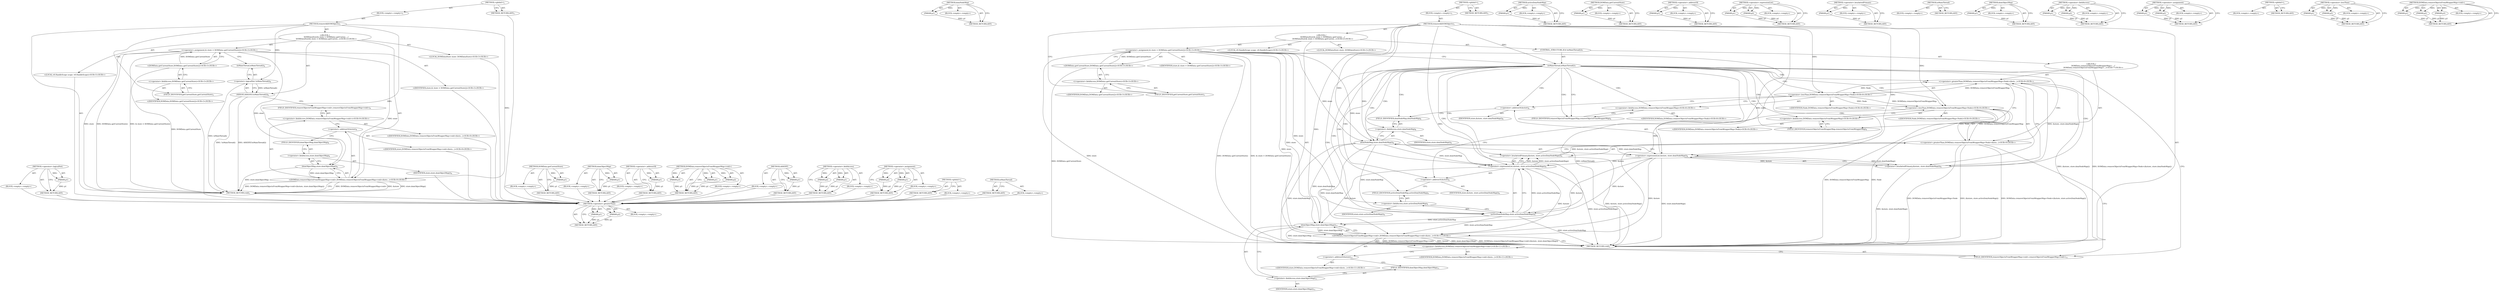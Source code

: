digraph "isMainThread" {
vulnerable_95 [label=<(METHOD,&lt;operator&gt;.greaterThan)>];
vulnerable_96 [label=<(PARAM,p1)>];
vulnerable_97 [label=<(PARAM,p2)>];
vulnerable_98 [label=<(BLOCK,&lt;empty&gt;,&lt;empty&gt;)>];
vulnerable_99 [label=<(METHOD_RETURN,ANY)>];
vulnerable_118 [label=<(METHOD,domNodeMap)>];
vulnerable_119 [label=<(PARAM,p1)>];
vulnerable_120 [label=<(BLOCK,&lt;empty&gt;,&lt;empty&gt;)>];
vulnerable_121 [label=<(METHOD_RETURN,ANY)>];
vulnerable_6 [label=<(METHOD,&lt;global&gt;)<SUB>1</SUB>>];
vulnerable_7 [label=<(BLOCK,&lt;empty&gt;,&lt;empty&gt;)<SUB>1</SUB>>];
vulnerable_8 [label=<(METHOD,removeAllDOMObjects)<SUB>1</SUB>>];
vulnerable_9 [label="<(BLOCK,{
     DOMDataStore&amp; store = DOMData::getCurren...,{
     DOMDataStore&amp; store = DOMData::getCurren...)<SUB>2</SUB>>"];
vulnerable_10 [label="<(LOCAL,DOMDataStore store: DOMDataStore)<SUB>3</SUB>>"];
vulnerable_11 [label="<(&lt;operator&gt;.assignment,&amp; store = DOMData::getCurrentStore())<SUB>3</SUB>>"];
vulnerable_12 [label="<(IDENTIFIER,store,&amp; store = DOMData::getCurrentStore())<SUB>3</SUB>>"];
vulnerable_13 [label="<(DOMData.getCurrentStore,DOMData::getCurrentStore())<SUB>3</SUB>>"];
vulnerable_14 [label="<(&lt;operator&gt;.fieldAccess,DOMData::getCurrentStore)<SUB>3</SUB>>"];
vulnerable_15 [label="<(IDENTIFIER,DOMData,DOMData::getCurrentStore())<SUB>3</SUB>>"];
vulnerable_16 [label=<(FIELD_IDENTIFIER,getCurrentStore,getCurrentStore)<SUB>3</SUB>>];
vulnerable_17 [label="<(LOCAL,v8.HandleScope scope: v8.HandleScope)<SUB>5</SUB>>"];
vulnerable_18 [label=<(CONTROL_STRUCTURE,IF,if (isMainThread()))<SUB>7</SUB>>];
vulnerable_19 [label=<(isMainThread,isMainThread())<SUB>7</SUB>>];
vulnerable_20 [label="<(BLOCK,{
        DOMData::removeObjectsFromWrapperMap&lt;...,{
        DOMData::removeObjectsFromWrapperMap&lt;...)<SUB>7</SUB>>"];
vulnerable_21 [label="<(&lt;operator&gt;.greaterThan,DOMData::removeObjectsFromWrapperMap&lt;Node&gt;(&amp;sto...)<SUB>8</SUB>>"];
vulnerable_22 [label="<(&lt;operator&gt;.lessThan,DOMData::removeObjectsFromWrapperMap&lt;Node)<SUB>8</SUB>>"];
vulnerable_23 [label="<(&lt;operator&gt;.fieldAccess,DOMData::removeObjectsFromWrapperMap)<SUB>8</SUB>>"];
vulnerable_24 [label="<(IDENTIFIER,DOMData,DOMData::removeObjectsFromWrapperMap&lt;Node)<SUB>8</SUB>>"];
vulnerable_25 [label=<(FIELD_IDENTIFIER,removeObjectsFromWrapperMap,removeObjectsFromWrapperMap)<SUB>8</SUB>>];
vulnerable_26 [label="<(IDENTIFIER,Node,DOMData::removeObjectsFromWrapperMap&lt;Node)<SUB>8</SUB>>"];
vulnerable_27 [label=<(&lt;operator&gt;.bracketedPrimary,(&amp;store, store.domNodeMap()))<SUB>8</SUB>>];
vulnerable_28 [label=<(&lt;operator&gt;.expressionList,&amp;store, store.domNodeMap())<SUB>8</SUB>>];
vulnerable_29 [label=<(&lt;operator&gt;.addressOf,&amp;store)<SUB>8</SUB>>];
vulnerable_30 [label=<(IDENTIFIER,store,&amp;store, store.domNodeMap())<SUB>8</SUB>>];
vulnerable_31 [label=<(domNodeMap,store.domNodeMap())<SUB>8</SUB>>];
vulnerable_32 [label=<(&lt;operator&gt;.fieldAccess,store.domNodeMap)<SUB>8</SUB>>];
vulnerable_33 [label=<(IDENTIFIER,store,store.domNodeMap())<SUB>8</SUB>>];
vulnerable_34 [label=<(FIELD_IDENTIFIER,domNodeMap,domNodeMap)<SUB>8</SUB>>];
vulnerable_35 [label="<(&lt;operator&gt;.greaterThan,DOMData::removeObjectsFromWrapperMap&lt;Node&gt;(&amp;sto...)<SUB>9</SUB>>"];
vulnerable_36 [label="<(&lt;operator&gt;.lessThan,DOMData::removeObjectsFromWrapperMap&lt;Node)<SUB>9</SUB>>"];
vulnerable_37 [label="<(&lt;operator&gt;.fieldAccess,DOMData::removeObjectsFromWrapperMap)<SUB>9</SUB>>"];
vulnerable_38 [label="<(IDENTIFIER,DOMData,DOMData::removeObjectsFromWrapperMap&lt;Node)<SUB>9</SUB>>"];
vulnerable_39 [label=<(FIELD_IDENTIFIER,removeObjectsFromWrapperMap,removeObjectsFromWrapperMap)<SUB>9</SUB>>];
vulnerable_40 [label="<(IDENTIFIER,Node,DOMData::removeObjectsFromWrapperMap&lt;Node)<SUB>9</SUB>>"];
vulnerable_41 [label=<(&lt;operator&gt;.bracketedPrimary,(&amp;store, store.activeDomNodeMap()))<SUB>9</SUB>>];
vulnerable_42 [label=<(&lt;operator&gt;.expressionList,&amp;store, store.activeDomNodeMap())<SUB>9</SUB>>];
vulnerable_43 [label=<(&lt;operator&gt;.addressOf,&amp;store)<SUB>9</SUB>>];
vulnerable_44 [label=<(IDENTIFIER,store,&amp;store, store.activeDomNodeMap())<SUB>9</SUB>>];
vulnerable_45 [label=<(activeDomNodeMap,store.activeDomNodeMap())<SUB>9</SUB>>];
vulnerable_46 [label=<(&lt;operator&gt;.fieldAccess,store.activeDomNodeMap)<SUB>9</SUB>>];
vulnerable_47 [label=<(IDENTIFIER,store,store.activeDomNodeMap())<SUB>9</SUB>>];
vulnerable_48 [label=<(FIELD_IDENTIFIER,activeDomNodeMap,activeDomNodeMap)<SUB>9</SUB>>];
vulnerable_49 [label="<(DOMData.removeObjectsFromWrapperMap&lt;void&gt;,DOMData::removeObjectsFromWrapperMap&lt;void&gt;(&amp;sto...)<SUB>11</SUB>>"];
vulnerable_50 [label="<(&lt;operator&gt;.fieldAccess,DOMData::removeObjectsFromWrapperMap&lt;void&gt;)<SUB>11</SUB>>"];
vulnerable_51 [label="<(IDENTIFIER,DOMData,DOMData::removeObjectsFromWrapperMap&lt;void&gt;(&amp;sto...)<SUB>11</SUB>>"];
vulnerable_52 [label=<(FIELD_IDENTIFIER,removeObjectsFromWrapperMap&lt;void&gt;,removeObjectsFromWrapperMap&lt;void&gt;)<SUB>11</SUB>>];
vulnerable_53 [label=<(&lt;operator&gt;.addressOf,&amp;store)<SUB>11</SUB>>];
vulnerable_54 [label="<(IDENTIFIER,store,DOMData::removeObjectsFromWrapperMap&lt;void&gt;(&amp;sto...)<SUB>11</SUB>>"];
vulnerable_55 [label=<(domObjectMap,store.domObjectMap())<SUB>11</SUB>>];
vulnerable_56 [label=<(&lt;operator&gt;.fieldAccess,store.domObjectMap)<SUB>11</SUB>>];
vulnerable_57 [label=<(IDENTIFIER,store,store.domObjectMap())<SUB>11</SUB>>];
vulnerable_58 [label=<(FIELD_IDENTIFIER,domObjectMap,domObjectMap)<SUB>11</SUB>>];
vulnerable_59 [label=<(METHOD_RETURN,void)<SUB>1</SUB>>];
vulnerable_61 [label=<(METHOD_RETURN,ANY)<SUB>1</SUB>>];
vulnerable_122 [label=<(METHOD,activeDomNodeMap)>];
vulnerable_123 [label=<(PARAM,p1)>];
vulnerable_124 [label=<(BLOCK,&lt;empty&gt;,&lt;empty&gt;)>];
vulnerable_125 [label=<(METHOD_RETURN,ANY)>];
vulnerable_83 [label=<(METHOD,DOMData.getCurrentStore)>];
vulnerable_84 [label=<(PARAM,p1)>];
vulnerable_85 [label=<(BLOCK,&lt;empty&gt;,&lt;empty&gt;)>];
vulnerable_86 [label=<(METHOD_RETURN,ANY)>];
vulnerable_114 [label=<(METHOD,&lt;operator&gt;.addressOf)>];
vulnerable_115 [label=<(PARAM,p1)>];
vulnerable_116 [label=<(BLOCK,&lt;empty&gt;,&lt;empty&gt;)>];
vulnerable_117 [label=<(METHOD_RETURN,ANY)>];
vulnerable_109 [label=<(METHOD,&lt;operator&gt;.expressionList)>];
vulnerable_110 [label=<(PARAM,p1)>];
vulnerable_111 [label=<(PARAM,p2)>];
vulnerable_112 [label=<(BLOCK,&lt;empty&gt;,&lt;empty&gt;)>];
vulnerable_113 [label=<(METHOD_RETURN,ANY)>];
vulnerable_105 [label=<(METHOD,&lt;operator&gt;.bracketedPrimary)>];
vulnerable_106 [label=<(PARAM,p1)>];
vulnerable_107 [label=<(BLOCK,&lt;empty&gt;,&lt;empty&gt;)>];
vulnerable_108 [label=<(METHOD_RETURN,ANY)>];
vulnerable_92 [label=<(METHOD,isMainThread)>];
vulnerable_93 [label=<(BLOCK,&lt;empty&gt;,&lt;empty&gt;)>];
vulnerable_94 [label=<(METHOD_RETURN,ANY)>];
vulnerable_132 [label=<(METHOD,domObjectMap)>];
vulnerable_133 [label=<(PARAM,p1)>];
vulnerable_134 [label=<(BLOCK,&lt;empty&gt;,&lt;empty&gt;)>];
vulnerable_135 [label=<(METHOD_RETURN,ANY)>];
vulnerable_87 [label=<(METHOD,&lt;operator&gt;.fieldAccess)>];
vulnerable_88 [label=<(PARAM,p1)>];
vulnerable_89 [label=<(PARAM,p2)>];
vulnerable_90 [label=<(BLOCK,&lt;empty&gt;,&lt;empty&gt;)>];
vulnerable_91 [label=<(METHOD_RETURN,ANY)>];
vulnerable_78 [label=<(METHOD,&lt;operator&gt;.assignment)>];
vulnerable_79 [label=<(PARAM,p1)>];
vulnerable_80 [label=<(PARAM,p2)>];
vulnerable_81 [label=<(BLOCK,&lt;empty&gt;,&lt;empty&gt;)>];
vulnerable_82 [label=<(METHOD_RETURN,ANY)>];
vulnerable_72 [label=<(METHOD,&lt;global&gt;)<SUB>1</SUB>>];
vulnerable_73 [label=<(BLOCK,&lt;empty&gt;,&lt;empty&gt;)>];
vulnerable_74 [label=<(METHOD_RETURN,ANY)>];
vulnerable_100 [label=<(METHOD,&lt;operator&gt;.lessThan)>];
vulnerable_101 [label=<(PARAM,p1)>];
vulnerable_102 [label=<(PARAM,p2)>];
vulnerable_103 [label=<(BLOCK,&lt;empty&gt;,&lt;empty&gt;)>];
vulnerable_104 [label=<(METHOD_RETURN,ANY)>];
vulnerable_126 [label=<(METHOD,DOMData.removeObjectsFromWrapperMap&lt;void&gt;)>];
vulnerable_127 [label=<(PARAM,p1)>];
vulnerable_128 [label=<(PARAM,p2)>];
vulnerable_129 [label=<(PARAM,p3)>];
vulnerable_130 [label=<(BLOCK,&lt;empty&gt;,&lt;empty&gt;)>];
vulnerable_131 [label=<(METHOD_RETURN,ANY)>];
fixed_68 [label=<(METHOD,&lt;operator&gt;.logicalNot)>];
fixed_69 [label=<(PARAM,p1)>];
fixed_70 [label=<(BLOCK,&lt;empty&gt;,&lt;empty&gt;)>];
fixed_71 [label=<(METHOD_RETURN,ANY)>];
fixed_6 [label=<(METHOD,&lt;global&gt;)<SUB>1</SUB>>];
fixed_7 [label=<(BLOCK,&lt;empty&gt;,&lt;empty&gt;)<SUB>1</SUB>>];
fixed_8 [label=<(METHOD,removeAllDOMObjects)<SUB>1</SUB>>];
fixed_9 [label="<(BLOCK,{
     DOMDataStore&amp; store = DOMData::getCurren...,{
     DOMDataStore&amp; store = DOMData::getCurren...)<SUB>2</SUB>>"];
fixed_10 [label="<(LOCAL,DOMDataStore store: DOMDataStore)<SUB>3</SUB>>"];
fixed_11 [label="<(&lt;operator&gt;.assignment,&amp; store = DOMData::getCurrentStore())<SUB>3</SUB>>"];
fixed_12 [label="<(IDENTIFIER,store,&amp; store = DOMData::getCurrentStore())<SUB>3</SUB>>"];
fixed_13 [label="<(DOMData.getCurrentStore,DOMData::getCurrentStore())<SUB>3</SUB>>"];
fixed_14 [label="<(&lt;operator&gt;.fieldAccess,DOMData::getCurrentStore)<SUB>3</SUB>>"];
fixed_15 [label="<(IDENTIFIER,DOMData,DOMData::getCurrentStore())<SUB>3</SUB>>"];
fixed_16 [label=<(FIELD_IDENTIFIER,getCurrentStore,getCurrentStore)<SUB>3</SUB>>];
fixed_17 [label="<(LOCAL,v8.HandleScope scope: v8.HandleScope)<SUB>5</SUB>>"];
fixed_18 [label=<(ASSERT,ASSERT(!isMainThread()))<SUB>6</SUB>>];
fixed_19 [label=<(&lt;operator&gt;.logicalNot,!isMainThread())<SUB>6</SUB>>];
fixed_20 [label=<(isMainThread,isMainThread())<SUB>6</SUB>>];
fixed_21 [label="<(DOMData.removeObjectsFromWrapperMap&lt;void&gt;,DOMData::removeObjectsFromWrapperMap&lt;void&gt;(&amp;sto...)<SUB>9</SUB>>"];
fixed_22 [label="<(&lt;operator&gt;.fieldAccess,DOMData::removeObjectsFromWrapperMap&lt;void&gt;)<SUB>9</SUB>>"];
fixed_23 [label="<(IDENTIFIER,DOMData,DOMData::removeObjectsFromWrapperMap&lt;void&gt;(&amp;sto...)<SUB>9</SUB>>"];
fixed_24 [label=<(FIELD_IDENTIFIER,removeObjectsFromWrapperMap&lt;void&gt;,removeObjectsFromWrapperMap&lt;void&gt;)<SUB>9</SUB>>];
fixed_25 [label=<(&lt;operator&gt;.addressOf,&amp;store)<SUB>9</SUB>>];
fixed_26 [label="<(IDENTIFIER,store,DOMData::removeObjectsFromWrapperMap&lt;void&gt;(&amp;sto...)<SUB>9</SUB>>"];
fixed_27 [label=<(domObjectMap,store.domObjectMap())<SUB>9</SUB>>];
fixed_28 [label=<(&lt;operator&gt;.fieldAccess,store.domObjectMap)<SUB>9</SUB>>];
fixed_29 [label=<(IDENTIFIER,store,store.domObjectMap())<SUB>9</SUB>>];
fixed_30 [label=<(FIELD_IDENTIFIER,domObjectMap,domObjectMap)<SUB>9</SUB>>];
fixed_31 [label=<(METHOD_RETURN,void)<SUB>1</SUB>>];
fixed_33 [label=<(METHOD_RETURN,ANY)<SUB>1</SUB>>];
fixed_55 [label=<(METHOD,DOMData.getCurrentStore)>];
fixed_56 [label=<(PARAM,p1)>];
fixed_57 [label=<(BLOCK,&lt;empty&gt;,&lt;empty&gt;)>];
fixed_58 [label=<(METHOD_RETURN,ANY)>];
fixed_85 [label=<(METHOD,domObjectMap)>];
fixed_86 [label=<(PARAM,p1)>];
fixed_87 [label=<(BLOCK,&lt;empty&gt;,&lt;empty&gt;)>];
fixed_88 [label=<(METHOD_RETURN,ANY)>];
fixed_81 [label=<(METHOD,&lt;operator&gt;.addressOf)>];
fixed_82 [label=<(PARAM,p1)>];
fixed_83 [label=<(BLOCK,&lt;empty&gt;,&lt;empty&gt;)>];
fixed_84 [label=<(METHOD_RETURN,ANY)>];
fixed_75 [label=<(METHOD,DOMData.removeObjectsFromWrapperMap&lt;void&gt;)>];
fixed_76 [label=<(PARAM,p1)>];
fixed_77 [label=<(PARAM,p2)>];
fixed_78 [label=<(PARAM,p3)>];
fixed_79 [label=<(BLOCK,&lt;empty&gt;,&lt;empty&gt;)>];
fixed_80 [label=<(METHOD_RETURN,ANY)>];
fixed_64 [label=<(METHOD,ASSERT)>];
fixed_65 [label=<(PARAM,p1)>];
fixed_66 [label=<(BLOCK,&lt;empty&gt;,&lt;empty&gt;)>];
fixed_67 [label=<(METHOD_RETURN,ANY)>];
fixed_59 [label=<(METHOD,&lt;operator&gt;.fieldAccess)>];
fixed_60 [label=<(PARAM,p1)>];
fixed_61 [label=<(PARAM,p2)>];
fixed_62 [label=<(BLOCK,&lt;empty&gt;,&lt;empty&gt;)>];
fixed_63 [label=<(METHOD_RETURN,ANY)>];
fixed_50 [label=<(METHOD,&lt;operator&gt;.assignment)>];
fixed_51 [label=<(PARAM,p1)>];
fixed_52 [label=<(PARAM,p2)>];
fixed_53 [label=<(BLOCK,&lt;empty&gt;,&lt;empty&gt;)>];
fixed_54 [label=<(METHOD_RETURN,ANY)>];
fixed_44 [label=<(METHOD,&lt;global&gt;)<SUB>1</SUB>>];
fixed_45 [label=<(BLOCK,&lt;empty&gt;,&lt;empty&gt;)>];
fixed_46 [label=<(METHOD_RETURN,ANY)>];
fixed_72 [label=<(METHOD,isMainThread)>];
fixed_73 [label=<(BLOCK,&lt;empty&gt;,&lt;empty&gt;)>];
fixed_74 [label=<(METHOD_RETURN,ANY)>];
vulnerable_95 -> vulnerable_96  [key=0, label="AST: "];
vulnerable_95 -> vulnerable_96  [key=1, label="DDG: "];
vulnerable_95 -> vulnerable_98  [key=0, label="AST: "];
vulnerable_95 -> vulnerable_97  [key=0, label="AST: "];
vulnerable_95 -> vulnerable_97  [key=1, label="DDG: "];
vulnerable_95 -> vulnerable_99  [key=0, label="AST: "];
vulnerable_95 -> vulnerable_99  [key=1, label="CFG: "];
vulnerable_96 -> vulnerable_99  [key=0, label="DDG: p1"];
vulnerable_97 -> vulnerable_99  [key=0, label="DDG: p2"];
vulnerable_118 -> vulnerable_119  [key=0, label="AST: "];
vulnerable_118 -> vulnerable_119  [key=1, label="DDG: "];
vulnerable_118 -> vulnerable_120  [key=0, label="AST: "];
vulnerable_118 -> vulnerable_121  [key=0, label="AST: "];
vulnerable_118 -> vulnerable_121  [key=1, label="CFG: "];
vulnerable_119 -> vulnerable_121  [key=0, label="DDG: p1"];
vulnerable_6 -> vulnerable_7  [key=0, label="AST: "];
vulnerable_6 -> vulnerable_61  [key=0, label="AST: "];
vulnerable_6 -> vulnerable_61  [key=1, label="CFG: "];
vulnerable_7 -> vulnerable_8  [key=0, label="AST: "];
vulnerable_8 -> vulnerable_9  [key=0, label="AST: "];
vulnerable_8 -> vulnerable_59  [key=0, label="AST: "];
vulnerable_8 -> vulnerable_16  [key=0, label="CFG: "];
vulnerable_8 -> vulnerable_19  [key=0, label="DDG: "];
vulnerable_8 -> vulnerable_49  [key=0, label="DDG: "];
vulnerable_8 -> vulnerable_55  [key=0, label="DDG: "];
vulnerable_8 -> vulnerable_22  [key=0, label="DDG: "];
vulnerable_8 -> vulnerable_36  [key=0, label="DDG: "];
vulnerable_8 -> vulnerable_28  [key=0, label="DDG: "];
vulnerable_8 -> vulnerable_42  [key=0, label="DDG: "];
vulnerable_8 -> vulnerable_31  [key=0, label="DDG: "];
vulnerable_8 -> vulnerable_45  [key=0, label="DDG: "];
vulnerable_9 -> vulnerable_10  [key=0, label="AST: "];
vulnerable_9 -> vulnerable_11  [key=0, label="AST: "];
vulnerable_9 -> vulnerable_17  [key=0, label="AST: "];
vulnerable_9 -> vulnerable_18  [key=0, label="AST: "];
vulnerable_9 -> vulnerable_49  [key=0, label="AST: "];
vulnerable_11 -> vulnerable_12  [key=0, label="AST: "];
vulnerable_11 -> vulnerable_13  [key=0, label="AST: "];
vulnerable_11 -> vulnerable_19  [key=0, label="CFG: "];
vulnerable_11 -> vulnerable_59  [key=0, label="DDG: store"];
vulnerable_11 -> vulnerable_59  [key=1, label="DDG: DOMData::getCurrentStore()"];
vulnerable_11 -> vulnerable_59  [key=2, label="DDG: &amp; store = DOMData::getCurrentStore()"];
vulnerable_11 -> vulnerable_49  [key=0, label="DDG: store"];
vulnerable_11 -> vulnerable_55  [key=0, label="DDG: store"];
vulnerable_11 -> vulnerable_28  [key=0, label="DDG: store"];
vulnerable_11 -> vulnerable_42  [key=0, label="DDG: store"];
vulnerable_11 -> vulnerable_31  [key=0, label="DDG: store"];
vulnerable_11 -> vulnerable_45  [key=0, label="DDG: store"];
vulnerable_13 -> vulnerable_14  [key=0, label="AST: "];
vulnerable_13 -> vulnerable_11  [key=0, label="CFG: "];
vulnerable_13 -> vulnerable_11  [key=1, label="DDG: DOMData::getCurrentStore"];
vulnerable_13 -> vulnerable_59  [key=0, label="DDG: DOMData::getCurrentStore"];
vulnerable_14 -> vulnerable_15  [key=0, label="AST: "];
vulnerable_14 -> vulnerable_16  [key=0, label="AST: "];
vulnerable_14 -> vulnerable_13  [key=0, label="CFG: "];
vulnerable_16 -> vulnerable_14  [key=0, label="CFG: "];
vulnerable_18 -> vulnerable_19  [key=0, label="AST: "];
vulnerable_18 -> vulnerable_20  [key=0, label="AST: "];
vulnerable_19 -> vulnerable_25  [key=0, label="CFG: "];
vulnerable_19 -> vulnerable_25  [key=1, label="CDG: "];
vulnerable_19 -> vulnerable_52  [key=0, label="CFG: "];
vulnerable_19 -> vulnerable_59  [key=0, label="DDG: isMainThread()"];
vulnerable_19 -> vulnerable_34  [key=0, label="CDG: "];
vulnerable_19 -> vulnerable_21  [key=0, label="CDG: "];
vulnerable_19 -> vulnerable_48  [key=0, label="CDG: "];
vulnerable_19 -> vulnerable_32  [key=0, label="CDG: "];
vulnerable_19 -> vulnerable_42  [key=0, label="CDG: "];
vulnerable_19 -> vulnerable_23  [key=0, label="CDG: "];
vulnerable_19 -> vulnerable_28  [key=0, label="CDG: "];
vulnerable_19 -> vulnerable_36  [key=0, label="CDG: "];
vulnerable_19 -> vulnerable_37  [key=0, label="CDG: "];
vulnerable_19 -> vulnerable_46  [key=0, label="CDG: "];
vulnerable_19 -> vulnerable_22  [key=0, label="CDG: "];
vulnerable_19 -> vulnerable_41  [key=0, label="CDG: "];
vulnerable_19 -> vulnerable_45  [key=0, label="CDG: "];
vulnerable_19 -> vulnerable_27  [key=0, label="CDG: "];
vulnerable_19 -> vulnerable_29  [key=0, label="CDG: "];
vulnerable_19 -> vulnerable_35  [key=0, label="CDG: "];
vulnerable_19 -> vulnerable_39  [key=0, label="CDG: "];
vulnerable_19 -> vulnerable_31  [key=0, label="CDG: "];
vulnerable_19 -> vulnerable_43  [key=0, label="CDG: "];
vulnerable_20 -> vulnerable_21  [key=0, label="AST: "];
vulnerable_20 -> vulnerable_35  [key=0, label="AST: "];
vulnerable_21 -> vulnerable_22  [key=0, label="AST: "];
vulnerable_21 -> vulnerable_27  [key=0, label="AST: "];
vulnerable_21 -> vulnerable_39  [key=0, label="CFG: "];
vulnerable_21 -> vulnerable_59  [key=0, label="DDG: (&amp;store, store.domNodeMap())"];
vulnerable_21 -> vulnerable_59  [key=1, label="DDG: DOMData::removeObjectsFromWrapperMap&lt;Node&gt;(&amp;store, store.domNodeMap())"];
vulnerable_22 -> vulnerable_23  [key=0, label="AST: "];
vulnerable_22 -> vulnerable_26  [key=0, label="AST: "];
vulnerable_22 -> vulnerable_29  [key=0, label="CFG: "];
vulnerable_22 -> vulnerable_21  [key=0, label="DDG: DOMData::removeObjectsFromWrapperMap"];
vulnerable_22 -> vulnerable_21  [key=1, label="DDG: Node"];
vulnerable_22 -> vulnerable_36  [key=0, label="DDG: DOMData::removeObjectsFromWrapperMap"];
vulnerable_22 -> vulnerable_36  [key=1, label="DDG: Node"];
vulnerable_23 -> vulnerable_24  [key=0, label="AST: "];
vulnerable_23 -> vulnerable_25  [key=0, label="AST: "];
vulnerable_23 -> vulnerable_22  [key=0, label="CFG: "];
vulnerable_25 -> vulnerable_23  [key=0, label="CFG: "];
vulnerable_27 -> vulnerable_28  [key=0, label="AST: "];
vulnerable_27 -> vulnerable_21  [key=0, label="CFG: "];
vulnerable_27 -> vulnerable_21  [key=1, label="DDG: &amp;store, store.domNodeMap()"];
vulnerable_27 -> vulnerable_59  [key=0, label="DDG: &amp;store, store.domNodeMap()"];
vulnerable_28 -> vulnerable_29  [key=0, label="AST: "];
vulnerable_28 -> vulnerable_31  [key=0, label="AST: "];
vulnerable_28 -> vulnerable_27  [key=0, label="CFG: "];
vulnerable_28 -> vulnerable_27  [key=1, label="DDG: &amp;store"];
vulnerable_28 -> vulnerable_27  [key=2, label="DDG: store.domNodeMap()"];
vulnerable_28 -> vulnerable_59  [key=0, label="DDG: store.domNodeMap()"];
vulnerable_28 -> vulnerable_49  [key=0, label="DDG: &amp;store"];
vulnerable_28 -> vulnerable_55  [key=0, label="DDG: &amp;store"];
vulnerable_28 -> vulnerable_42  [key=0, label="DDG: &amp;store"];
vulnerable_28 -> vulnerable_45  [key=0, label="DDG: &amp;store"];
vulnerable_29 -> vulnerable_30  [key=0, label="AST: "];
vulnerable_29 -> vulnerable_34  [key=0, label="CFG: "];
vulnerable_31 -> vulnerable_32  [key=0, label="AST: "];
vulnerable_31 -> vulnerable_28  [key=0, label="CFG: "];
vulnerable_31 -> vulnerable_28  [key=1, label="DDG: store.domNodeMap"];
vulnerable_31 -> vulnerable_59  [key=0, label="DDG: store.domNodeMap"];
vulnerable_31 -> vulnerable_49  [key=0, label="DDG: store.domNodeMap"];
vulnerable_31 -> vulnerable_55  [key=0, label="DDG: store.domNodeMap"];
vulnerable_31 -> vulnerable_42  [key=0, label="DDG: store.domNodeMap"];
vulnerable_31 -> vulnerable_45  [key=0, label="DDG: store.domNodeMap"];
vulnerable_32 -> vulnerable_33  [key=0, label="AST: "];
vulnerable_32 -> vulnerable_34  [key=0, label="AST: "];
vulnerable_32 -> vulnerable_31  [key=0, label="CFG: "];
vulnerable_34 -> vulnerable_32  [key=0, label="CFG: "];
vulnerable_35 -> vulnerable_36  [key=0, label="AST: "];
vulnerable_35 -> vulnerable_41  [key=0, label="AST: "];
vulnerable_35 -> vulnerable_52  [key=0, label="CFG: "];
vulnerable_35 -> vulnerable_59  [key=0, label="DDG: DOMData::removeObjectsFromWrapperMap&lt;Node"];
vulnerable_35 -> vulnerable_59  [key=1, label="DDG: (&amp;store, store.activeDomNodeMap())"];
vulnerable_35 -> vulnerable_59  [key=2, label="DDG: DOMData::removeObjectsFromWrapperMap&lt;Node&gt;(&amp;store, store.activeDomNodeMap())"];
vulnerable_36 -> vulnerable_37  [key=0, label="AST: "];
vulnerable_36 -> vulnerable_40  [key=0, label="AST: "];
vulnerable_36 -> vulnerable_43  [key=0, label="CFG: "];
vulnerable_36 -> vulnerable_59  [key=0, label="DDG: DOMData::removeObjectsFromWrapperMap"];
vulnerable_36 -> vulnerable_59  [key=1, label="DDG: Node"];
vulnerable_36 -> vulnerable_35  [key=0, label="DDG: DOMData::removeObjectsFromWrapperMap"];
vulnerable_36 -> vulnerable_35  [key=1, label="DDG: Node"];
vulnerable_37 -> vulnerable_38  [key=0, label="AST: "];
vulnerable_37 -> vulnerable_39  [key=0, label="AST: "];
vulnerable_37 -> vulnerable_36  [key=0, label="CFG: "];
vulnerable_39 -> vulnerable_37  [key=0, label="CFG: "];
vulnerable_41 -> vulnerable_42  [key=0, label="AST: "];
vulnerable_41 -> vulnerable_35  [key=0, label="CFG: "];
vulnerable_41 -> vulnerable_35  [key=1, label="DDG: &amp;store, store.activeDomNodeMap()"];
vulnerable_41 -> vulnerable_59  [key=0, label="DDG: &amp;store, store.activeDomNodeMap()"];
vulnerable_42 -> vulnerable_43  [key=0, label="AST: "];
vulnerable_42 -> vulnerable_45  [key=0, label="AST: "];
vulnerable_42 -> vulnerable_41  [key=0, label="CFG: "];
vulnerable_42 -> vulnerable_41  [key=1, label="DDG: &amp;store"];
vulnerable_42 -> vulnerable_41  [key=2, label="DDG: store.activeDomNodeMap()"];
vulnerable_42 -> vulnerable_59  [key=0, label="DDG: store.activeDomNodeMap()"];
vulnerable_42 -> vulnerable_49  [key=0, label="DDG: &amp;store"];
vulnerable_42 -> vulnerable_55  [key=0, label="DDG: &amp;store"];
vulnerable_43 -> vulnerable_44  [key=0, label="AST: "];
vulnerable_43 -> vulnerable_48  [key=0, label="CFG: "];
vulnerable_45 -> vulnerable_46  [key=0, label="AST: "];
vulnerable_45 -> vulnerable_42  [key=0, label="CFG: "];
vulnerable_45 -> vulnerable_42  [key=1, label="DDG: store.activeDomNodeMap"];
vulnerable_45 -> vulnerable_59  [key=0, label="DDG: store.activeDomNodeMap"];
vulnerable_45 -> vulnerable_49  [key=0, label="DDG: store.activeDomNodeMap"];
vulnerable_45 -> vulnerable_55  [key=0, label="DDG: store.activeDomNodeMap"];
vulnerable_46 -> vulnerable_47  [key=0, label="AST: "];
vulnerable_46 -> vulnerable_48  [key=0, label="AST: "];
vulnerable_46 -> vulnerable_45  [key=0, label="CFG: "];
vulnerable_48 -> vulnerable_46  [key=0, label="CFG: "];
vulnerable_49 -> vulnerable_50  [key=0, label="AST: "];
vulnerable_49 -> vulnerable_53  [key=0, label="AST: "];
vulnerable_49 -> vulnerable_55  [key=0, label="AST: "];
vulnerable_49 -> vulnerable_59  [key=0, label="CFG: "];
vulnerable_49 -> vulnerable_59  [key=1, label="DDG: DOMData::removeObjectsFromWrapperMap&lt;void&gt;"];
vulnerable_49 -> vulnerable_59  [key=2, label="DDG: &amp;store"];
vulnerable_49 -> vulnerable_59  [key=3, label="DDG: store.domObjectMap()"];
vulnerable_49 -> vulnerable_59  [key=4, label="DDG: DOMData::removeObjectsFromWrapperMap&lt;void&gt;(&amp;store, store.domObjectMap())"];
vulnerable_50 -> vulnerable_51  [key=0, label="AST: "];
vulnerable_50 -> vulnerable_52  [key=0, label="AST: "];
vulnerable_50 -> vulnerable_53  [key=0, label="CFG: "];
vulnerable_52 -> vulnerable_50  [key=0, label="CFG: "];
vulnerable_53 -> vulnerable_54  [key=0, label="AST: "];
vulnerable_53 -> vulnerable_58  [key=0, label="CFG: "];
vulnerable_55 -> vulnerable_56  [key=0, label="AST: "];
vulnerable_55 -> vulnerable_49  [key=0, label="CFG: "];
vulnerable_55 -> vulnerable_49  [key=1, label="DDG: store.domObjectMap"];
vulnerable_55 -> vulnerable_59  [key=0, label="DDG: store.domObjectMap"];
vulnerable_56 -> vulnerable_57  [key=0, label="AST: "];
vulnerable_56 -> vulnerable_58  [key=0, label="AST: "];
vulnerable_56 -> vulnerable_55  [key=0, label="CFG: "];
vulnerable_58 -> vulnerable_56  [key=0, label="CFG: "];
vulnerable_122 -> vulnerable_123  [key=0, label="AST: "];
vulnerable_122 -> vulnerable_123  [key=1, label="DDG: "];
vulnerable_122 -> vulnerable_124  [key=0, label="AST: "];
vulnerable_122 -> vulnerable_125  [key=0, label="AST: "];
vulnerable_122 -> vulnerable_125  [key=1, label="CFG: "];
vulnerable_123 -> vulnerable_125  [key=0, label="DDG: p1"];
vulnerable_83 -> vulnerable_84  [key=0, label="AST: "];
vulnerable_83 -> vulnerable_84  [key=1, label="DDG: "];
vulnerable_83 -> vulnerable_85  [key=0, label="AST: "];
vulnerable_83 -> vulnerable_86  [key=0, label="AST: "];
vulnerable_83 -> vulnerable_86  [key=1, label="CFG: "];
vulnerable_84 -> vulnerable_86  [key=0, label="DDG: p1"];
vulnerable_114 -> vulnerable_115  [key=0, label="AST: "];
vulnerable_114 -> vulnerable_115  [key=1, label="DDG: "];
vulnerable_114 -> vulnerable_116  [key=0, label="AST: "];
vulnerable_114 -> vulnerable_117  [key=0, label="AST: "];
vulnerable_114 -> vulnerable_117  [key=1, label="CFG: "];
vulnerable_115 -> vulnerable_117  [key=0, label="DDG: p1"];
vulnerable_109 -> vulnerable_110  [key=0, label="AST: "];
vulnerable_109 -> vulnerable_110  [key=1, label="DDG: "];
vulnerable_109 -> vulnerable_112  [key=0, label="AST: "];
vulnerable_109 -> vulnerable_111  [key=0, label="AST: "];
vulnerable_109 -> vulnerable_111  [key=1, label="DDG: "];
vulnerable_109 -> vulnerable_113  [key=0, label="AST: "];
vulnerable_109 -> vulnerable_113  [key=1, label="CFG: "];
vulnerable_110 -> vulnerable_113  [key=0, label="DDG: p1"];
vulnerable_111 -> vulnerable_113  [key=0, label="DDG: p2"];
vulnerable_105 -> vulnerable_106  [key=0, label="AST: "];
vulnerable_105 -> vulnerable_106  [key=1, label="DDG: "];
vulnerable_105 -> vulnerable_107  [key=0, label="AST: "];
vulnerable_105 -> vulnerable_108  [key=0, label="AST: "];
vulnerable_105 -> vulnerable_108  [key=1, label="CFG: "];
vulnerable_106 -> vulnerable_108  [key=0, label="DDG: p1"];
vulnerable_92 -> vulnerable_93  [key=0, label="AST: "];
vulnerable_92 -> vulnerable_94  [key=0, label="AST: "];
vulnerable_92 -> vulnerable_94  [key=1, label="CFG: "];
vulnerable_132 -> vulnerable_133  [key=0, label="AST: "];
vulnerable_132 -> vulnerable_133  [key=1, label="DDG: "];
vulnerable_132 -> vulnerable_134  [key=0, label="AST: "];
vulnerable_132 -> vulnerable_135  [key=0, label="AST: "];
vulnerable_132 -> vulnerable_135  [key=1, label="CFG: "];
vulnerable_133 -> vulnerable_135  [key=0, label="DDG: p1"];
vulnerable_87 -> vulnerable_88  [key=0, label="AST: "];
vulnerable_87 -> vulnerable_88  [key=1, label="DDG: "];
vulnerable_87 -> vulnerable_90  [key=0, label="AST: "];
vulnerable_87 -> vulnerable_89  [key=0, label="AST: "];
vulnerable_87 -> vulnerable_89  [key=1, label="DDG: "];
vulnerable_87 -> vulnerable_91  [key=0, label="AST: "];
vulnerable_87 -> vulnerable_91  [key=1, label="CFG: "];
vulnerable_88 -> vulnerable_91  [key=0, label="DDG: p1"];
vulnerable_89 -> vulnerable_91  [key=0, label="DDG: p2"];
vulnerable_78 -> vulnerable_79  [key=0, label="AST: "];
vulnerable_78 -> vulnerable_79  [key=1, label="DDG: "];
vulnerable_78 -> vulnerable_81  [key=0, label="AST: "];
vulnerable_78 -> vulnerable_80  [key=0, label="AST: "];
vulnerable_78 -> vulnerable_80  [key=1, label="DDG: "];
vulnerable_78 -> vulnerable_82  [key=0, label="AST: "];
vulnerable_78 -> vulnerable_82  [key=1, label="CFG: "];
vulnerable_79 -> vulnerable_82  [key=0, label="DDG: p1"];
vulnerable_80 -> vulnerable_82  [key=0, label="DDG: p2"];
vulnerable_72 -> vulnerable_73  [key=0, label="AST: "];
vulnerable_72 -> vulnerable_74  [key=0, label="AST: "];
vulnerable_72 -> vulnerable_74  [key=1, label="CFG: "];
vulnerable_100 -> vulnerable_101  [key=0, label="AST: "];
vulnerable_100 -> vulnerable_101  [key=1, label="DDG: "];
vulnerable_100 -> vulnerable_103  [key=0, label="AST: "];
vulnerable_100 -> vulnerable_102  [key=0, label="AST: "];
vulnerable_100 -> vulnerable_102  [key=1, label="DDG: "];
vulnerable_100 -> vulnerable_104  [key=0, label="AST: "];
vulnerable_100 -> vulnerable_104  [key=1, label="CFG: "];
vulnerable_101 -> vulnerable_104  [key=0, label="DDG: p1"];
vulnerable_102 -> vulnerable_104  [key=0, label="DDG: p2"];
vulnerable_126 -> vulnerable_127  [key=0, label="AST: "];
vulnerable_126 -> vulnerable_127  [key=1, label="DDG: "];
vulnerable_126 -> vulnerable_130  [key=0, label="AST: "];
vulnerable_126 -> vulnerable_128  [key=0, label="AST: "];
vulnerable_126 -> vulnerable_128  [key=1, label="DDG: "];
vulnerable_126 -> vulnerable_131  [key=0, label="AST: "];
vulnerable_126 -> vulnerable_131  [key=1, label="CFG: "];
vulnerable_126 -> vulnerable_129  [key=0, label="AST: "];
vulnerable_126 -> vulnerable_129  [key=1, label="DDG: "];
vulnerable_127 -> vulnerable_131  [key=0, label="DDG: p1"];
vulnerable_128 -> vulnerable_131  [key=0, label="DDG: p2"];
vulnerable_129 -> vulnerable_131  [key=0, label="DDG: p3"];
fixed_68 -> fixed_69  [key=0, label="AST: "];
fixed_68 -> fixed_69  [key=1, label="DDG: "];
fixed_68 -> fixed_70  [key=0, label="AST: "];
fixed_68 -> fixed_71  [key=0, label="AST: "];
fixed_68 -> fixed_71  [key=1, label="CFG: "];
fixed_69 -> fixed_71  [key=0, label="DDG: p1"];
fixed_70 -> vulnerable_95  [key=0];
fixed_71 -> vulnerable_95  [key=0];
fixed_6 -> fixed_7  [key=0, label="AST: "];
fixed_6 -> fixed_33  [key=0, label="AST: "];
fixed_6 -> fixed_33  [key=1, label="CFG: "];
fixed_7 -> fixed_8  [key=0, label="AST: "];
fixed_8 -> fixed_9  [key=0, label="AST: "];
fixed_8 -> fixed_31  [key=0, label="AST: "];
fixed_8 -> fixed_16  [key=0, label="CFG: "];
fixed_8 -> fixed_21  [key=0, label="DDG: "];
fixed_8 -> fixed_19  [key=0, label="DDG: "];
fixed_8 -> fixed_27  [key=0, label="DDG: "];
fixed_9 -> fixed_10  [key=0, label="AST: "];
fixed_9 -> fixed_11  [key=0, label="AST: "];
fixed_9 -> fixed_17  [key=0, label="AST: "];
fixed_9 -> fixed_18  [key=0, label="AST: "];
fixed_9 -> fixed_21  [key=0, label="AST: "];
fixed_10 -> vulnerable_95  [key=0];
fixed_11 -> fixed_12  [key=0, label="AST: "];
fixed_11 -> fixed_13  [key=0, label="AST: "];
fixed_11 -> fixed_20  [key=0, label="CFG: "];
fixed_11 -> fixed_31  [key=0, label="DDG: store"];
fixed_11 -> fixed_31  [key=1, label="DDG: DOMData::getCurrentStore()"];
fixed_11 -> fixed_31  [key=2, label="DDG: &amp; store = DOMData::getCurrentStore()"];
fixed_11 -> fixed_21  [key=0, label="DDG: store"];
fixed_11 -> fixed_27  [key=0, label="DDG: store"];
fixed_12 -> vulnerable_95  [key=0];
fixed_13 -> fixed_14  [key=0, label="AST: "];
fixed_13 -> fixed_11  [key=0, label="CFG: "];
fixed_13 -> fixed_11  [key=1, label="DDG: DOMData::getCurrentStore"];
fixed_13 -> fixed_31  [key=0, label="DDG: DOMData::getCurrentStore"];
fixed_14 -> fixed_15  [key=0, label="AST: "];
fixed_14 -> fixed_16  [key=0, label="AST: "];
fixed_14 -> fixed_13  [key=0, label="CFG: "];
fixed_15 -> vulnerable_95  [key=0];
fixed_16 -> fixed_14  [key=0, label="CFG: "];
fixed_17 -> vulnerable_95  [key=0];
fixed_18 -> fixed_19  [key=0, label="AST: "];
fixed_18 -> fixed_24  [key=0, label="CFG: "];
fixed_18 -> fixed_31  [key=0, label="DDG: !isMainThread()"];
fixed_18 -> fixed_31  [key=1, label="DDG: ASSERT(!isMainThread())"];
fixed_19 -> fixed_20  [key=0, label="AST: "];
fixed_19 -> fixed_18  [key=0, label="CFG: "];
fixed_19 -> fixed_18  [key=1, label="DDG: isMainThread()"];
fixed_19 -> fixed_31  [key=0, label="DDG: isMainThread()"];
fixed_20 -> fixed_19  [key=0, label="CFG: "];
fixed_21 -> fixed_22  [key=0, label="AST: "];
fixed_21 -> fixed_25  [key=0, label="AST: "];
fixed_21 -> fixed_27  [key=0, label="AST: "];
fixed_21 -> fixed_31  [key=0, label="CFG: "];
fixed_21 -> fixed_31  [key=1, label="DDG: DOMData::removeObjectsFromWrapperMap&lt;void&gt;"];
fixed_21 -> fixed_31  [key=2, label="DDG: &amp;store"];
fixed_21 -> fixed_31  [key=3, label="DDG: store.domObjectMap()"];
fixed_21 -> fixed_31  [key=4, label="DDG: DOMData::removeObjectsFromWrapperMap&lt;void&gt;(&amp;store, store.domObjectMap())"];
fixed_22 -> fixed_23  [key=0, label="AST: "];
fixed_22 -> fixed_24  [key=0, label="AST: "];
fixed_22 -> fixed_25  [key=0, label="CFG: "];
fixed_23 -> vulnerable_95  [key=0];
fixed_24 -> fixed_22  [key=0, label="CFG: "];
fixed_25 -> fixed_26  [key=0, label="AST: "];
fixed_25 -> fixed_30  [key=0, label="CFG: "];
fixed_26 -> vulnerable_95  [key=0];
fixed_27 -> fixed_28  [key=0, label="AST: "];
fixed_27 -> fixed_21  [key=0, label="CFG: "];
fixed_27 -> fixed_21  [key=1, label="DDG: store.domObjectMap"];
fixed_27 -> fixed_31  [key=0, label="DDG: store.domObjectMap"];
fixed_28 -> fixed_29  [key=0, label="AST: "];
fixed_28 -> fixed_30  [key=0, label="AST: "];
fixed_28 -> fixed_27  [key=0, label="CFG: "];
fixed_29 -> vulnerable_95  [key=0];
fixed_30 -> fixed_28  [key=0, label="CFG: "];
fixed_31 -> vulnerable_95  [key=0];
fixed_33 -> vulnerable_95  [key=0];
fixed_55 -> fixed_56  [key=0, label="AST: "];
fixed_55 -> fixed_56  [key=1, label="DDG: "];
fixed_55 -> fixed_57  [key=0, label="AST: "];
fixed_55 -> fixed_58  [key=0, label="AST: "];
fixed_55 -> fixed_58  [key=1, label="CFG: "];
fixed_56 -> fixed_58  [key=0, label="DDG: p1"];
fixed_57 -> vulnerable_95  [key=0];
fixed_58 -> vulnerable_95  [key=0];
fixed_85 -> fixed_86  [key=0, label="AST: "];
fixed_85 -> fixed_86  [key=1, label="DDG: "];
fixed_85 -> fixed_87  [key=0, label="AST: "];
fixed_85 -> fixed_88  [key=0, label="AST: "];
fixed_85 -> fixed_88  [key=1, label="CFG: "];
fixed_86 -> fixed_88  [key=0, label="DDG: p1"];
fixed_87 -> vulnerable_95  [key=0];
fixed_88 -> vulnerable_95  [key=0];
fixed_81 -> fixed_82  [key=0, label="AST: "];
fixed_81 -> fixed_82  [key=1, label="DDG: "];
fixed_81 -> fixed_83  [key=0, label="AST: "];
fixed_81 -> fixed_84  [key=0, label="AST: "];
fixed_81 -> fixed_84  [key=1, label="CFG: "];
fixed_82 -> fixed_84  [key=0, label="DDG: p1"];
fixed_83 -> vulnerable_95  [key=0];
fixed_84 -> vulnerable_95  [key=0];
fixed_75 -> fixed_76  [key=0, label="AST: "];
fixed_75 -> fixed_76  [key=1, label="DDG: "];
fixed_75 -> fixed_79  [key=0, label="AST: "];
fixed_75 -> fixed_77  [key=0, label="AST: "];
fixed_75 -> fixed_77  [key=1, label="DDG: "];
fixed_75 -> fixed_80  [key=0, label="AST: "];
fixed_75 -> fixed_80  [key=1, label="CFG: "];
fixed_75 -> fixed_78  [key=0, label="AST: "];
fixed_75 -> fixed_78  [key=1, label="DDG: "];
fixed_76 -> fixed_80  [key=0, label="DDG: p1"];
fixed_77 -> fixed_80  [key=0, label="DDG: p2"];
fixed_78 -> fixed_80  [key=0, label="DDG: p3"];
fixed_79 -> vulnerable_95  [key=0];
fixed_80 -> vulnerable_95  [key=0];
fixed_64 -> fixed_65  [key=0, label="AST: "];
fixed_64 -> fixed_65  [key=1, label="DDG: "];
fixed_64 -> fixed_66  [key=0, label="AST: "];
fixed_64 -> fixed_67  [key=0, label="AST: "];
fixed_64 -> fixed_67  [key=1, label="CFG: "];
fixed_65 -> fixed_67  [key=0, label="DDG: p1"];
fixed_66 -> vulnerable_95  [key=0];
fixed_67 -> vulnerable_95  [key=0];
fixed_59 -> fixed_60  [key=0, label="AST: "];
fixed_59 -> fixed_60  [key=1, label="DDG: "];
fixed_59 -> fixed_62  [key=0, label="AST: "];
fixed_59 -> fixed_61  [key=0, label="AST: "];
fixed_59 -> fixed_61  [key=1, label="DDG: "];
fixed_59 -> fixed_63  [key=0, label="AST: "];
fixed_59 -> fixed_63  [key=1, label="CFG: "];
fixed_60 -> fixed_63  [key=0, label="DDG: p1"];
fixed_61 -> fixed_63  [key=0, label="DDG: p2"];
fixed_62 -> vulnerable_95  [key=0];
fixed_63 -> vulnerable_95  [key=0];
fixed_50 -> fixed_51  [key=0, label="AST: "];
fixed_50 -> fixed_51  [key=1, label="DDG: "];
fixed_50 -> fixed_53  [key=0, label="AST: "];
fixed_50 -> fixed_52  [key=0, label="AST: "];
fixed_50 -> fixed_52  [key=1, label="DDG: "];
fixed_50 -> fixed_54  [key=0, label="AST: "];
fixed_50 -> fixed_54  [key=1, label="CFG: "];
fixed_51 -> fixed_54  [key=0, label="DDG: p1"];
fixed_52 -> fixed_54  [key=0, label="DDG: p2"];
fixed_53 -> vulnerable_95  [key=0];
fixed_54 -> vulnerable_95  [key=0];
fixed_44 -> fixed_45  [key=0, label="AST: "];
fixed_44 -> fixed_46  [key=0, label="AST: "];
fixed_44 -> fixed_46  [key=1, label="CFG: "];
fixed_45 -> vulnerable_95  [key=0];
fixed_46 -> vulnerable_95  [key=0];
fixed_72 -> fixed_73  [key=0, label="AST: "];
fixed_72 -> fixed_74  [key=0, label="AST: "];
fixed_72 -> fixed_74  [key=1, label="CFG: "];
fixed_73 -> vulnerable_95  [key=0];
fixed_74 -> vulnerable_95  [key=0];
}

